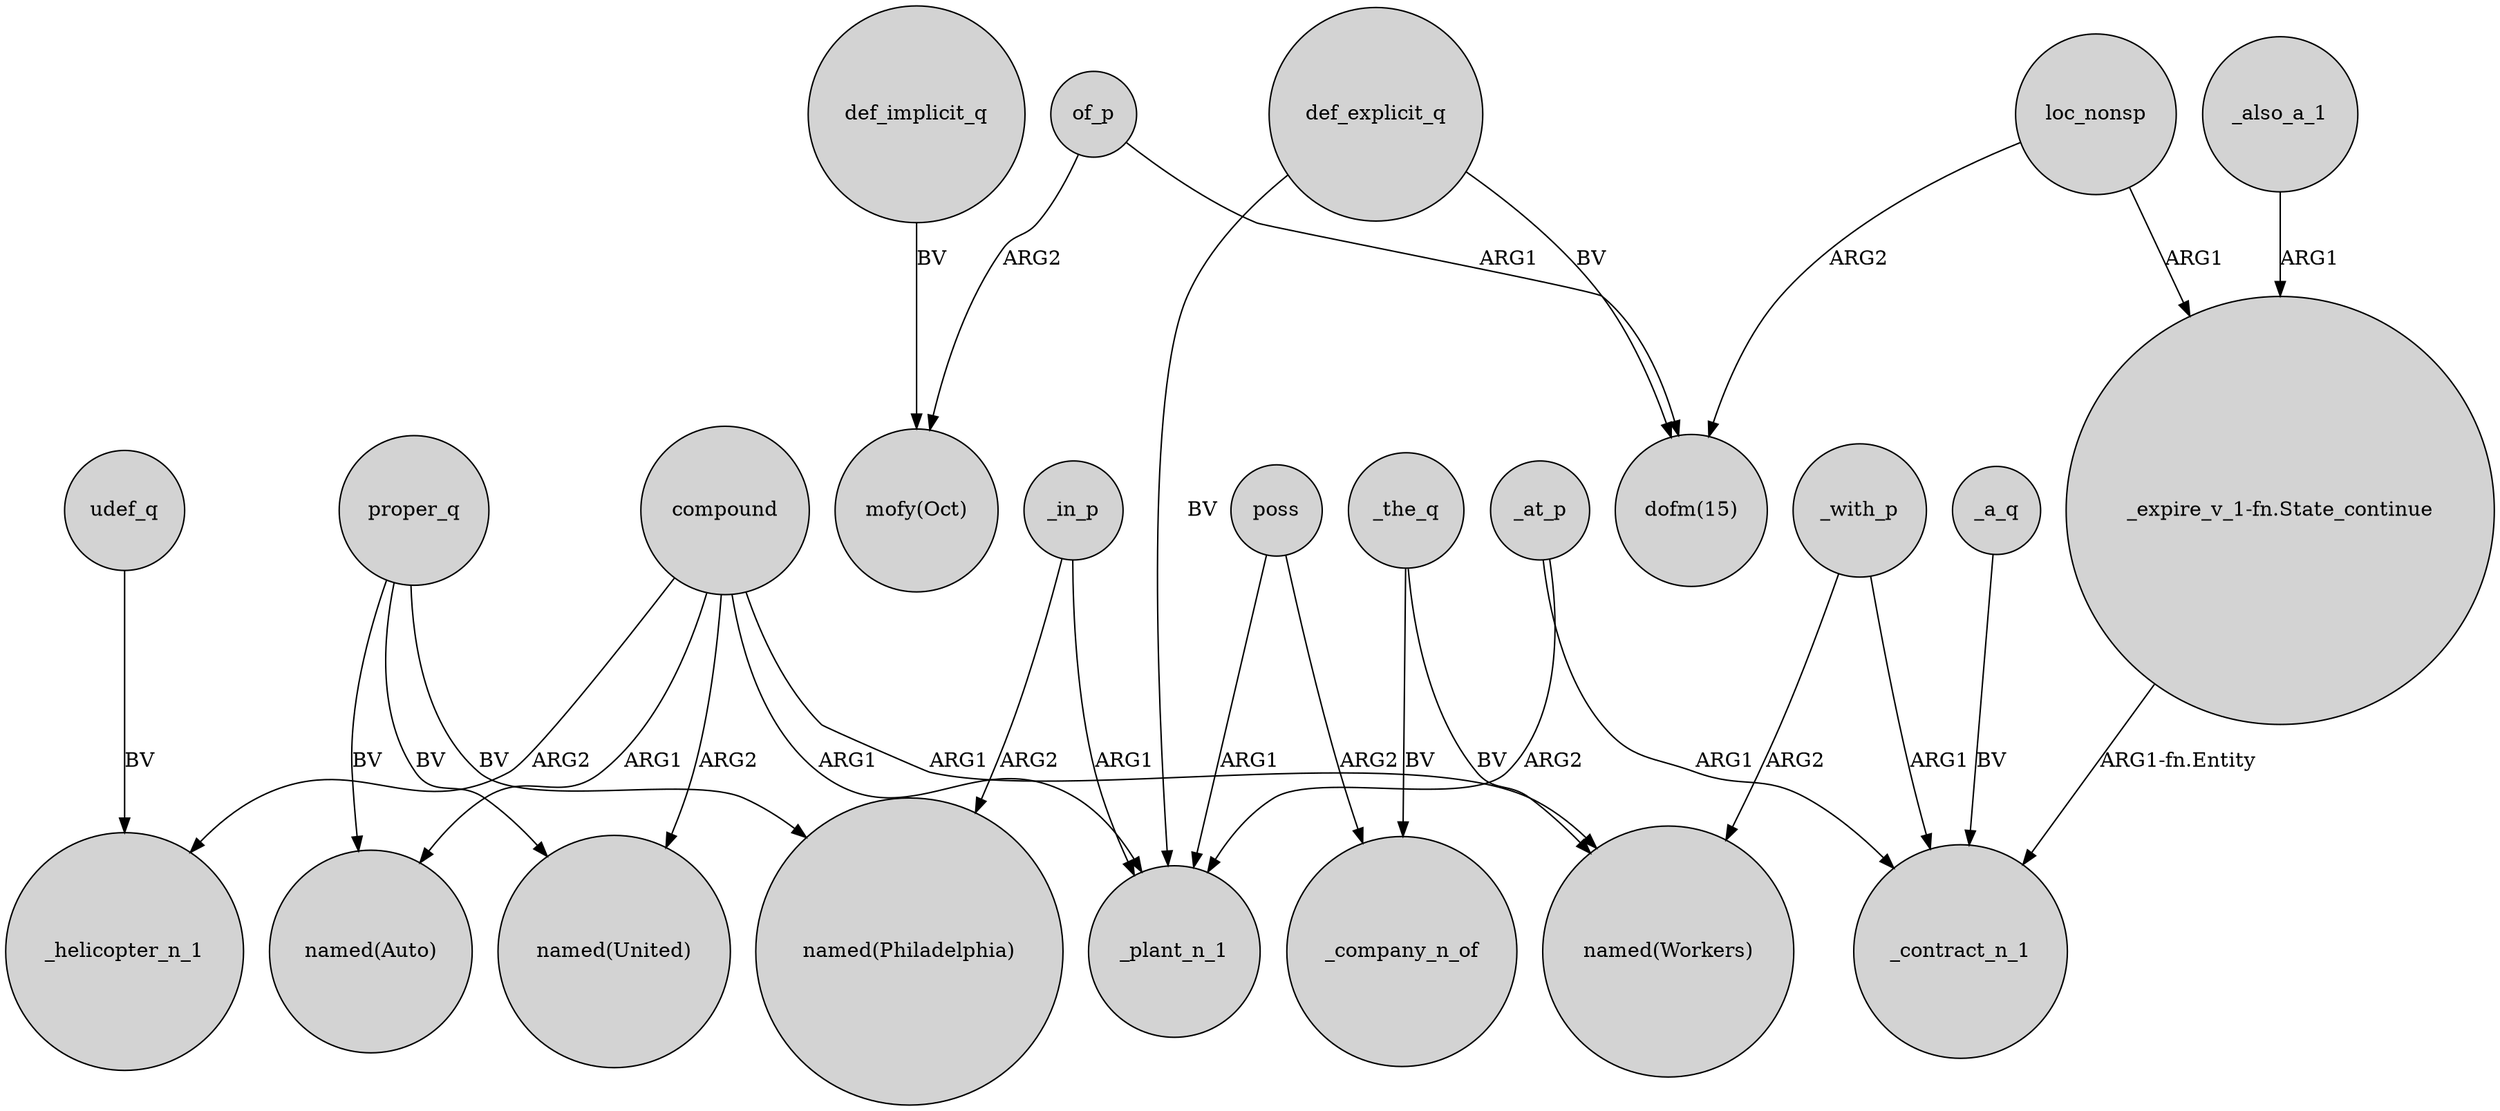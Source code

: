 digraph {
	node [shape=circle style=filled]
	poss -> _plant_n_1 [label=ARG1]
	proper_q -> "named(Auto)" [label=BV]
	loc_nonsp -> "dofm(15)" [label=ARG2]
	compound -> "named(United)" [label=ARG2]
	of_p -> "mofy(Oct)" [label=ARG2]
	proper_q -> "named(Philadelphia)" [label=BV]
	_a_q -> _contract_n_1 [label=BV]
	_at_p -> _plant_n_1 [label=ARG2]
	loc_nonsp -> "_expire_v_1-fn.State_continue" [label=ARG1]
	udef_q -> _helicopter_n_1 [label=BV]
	def_explicit_q -> _plant_n_1 [label=BV]
	compound -> "named(Workers)" [label=ARG1]
	compound -> "named(Auto)" [label=ARG1]
	_with_p -> _contract_n_1 [label=ARG1]
	poss -> _company_n_of [label=ARG2]
	_also_a_1 -> "_expire_v_1-fn.State_continue" [label=ARG1]
	_in_p -> _plant_n_1 [label=ARG1]
	_with_p -> "named(Workers)" [label=ARG2]
	_at_p -> _contract_n_1 [label=ARG1]
	compound -> _helicopter_n_1 [label=ARG2]
	proper_q -> "named(United)" [label=BV]
	def_implicit_q -> "mofy(Oct)" [label=BV]
	"_expire_v_1-fn.State_continue" -> _contract_n_1 [label="ARG1-fn.Entity"]
	compound -> _plant_n_1 [label=ARG1]
	_the_q -> "named(Workers)" [label=BV]
	_in_p -> "named(Philadelphia)" [label=ARG2]
	of_p -> "dofm(15)" [label=ARG1]
	def_explicit_q -> "dofm(15)" [label=BV]
	_the_q -> _company_n_of [label=BV]
}
